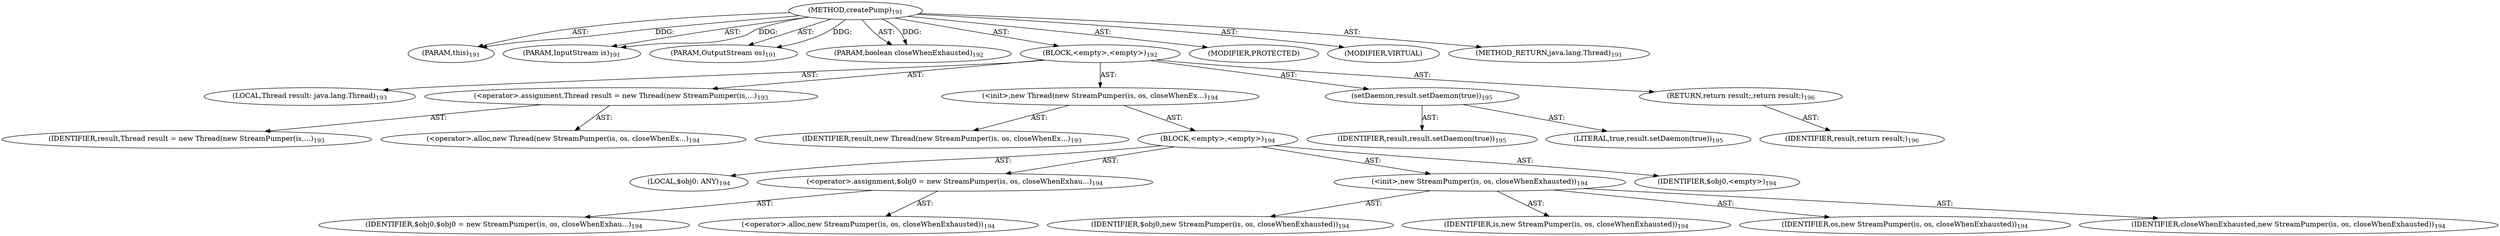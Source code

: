 digraph "createPump" {  
"111669149710" [label = <(METHOD,createPump)<SUB>191</SUB>> ]
"115964117021" [label = <(PARAM,this)<SUB>191</SUB>> ]
"115964117022" [label = <(PARAM,InputStream is)<SUB>191</SUB>> ]
"115964117023" [label = <(PARAM,OutputStream os)<SUB>191</SUB>> ]
"115964117024" [label = <(PARAM,boolean closeWhenExhausted)<SUB>192</SUB>> ]
"25769803807" [label = <(BLOCK,&lt;empty&gt;,&lt;empty&gt;)<SUB>192</SUB>> ]
"94489280512" [label = <(LOCAL,Thread result: java.lang.Thread)<SUB>193</SUB>> ]
"30064771125" [label = <(&lt;operator&gt;.assignment,Thread result = new Thread(new StreamPumper(is,...)<SUB>193</SUB>> ]
"68719476787" [label = <(IDENTIFIER,result,Thread result = new Thread(new StreamPumper(is,...)<SUB>193</SUB>> ]
"30064771126" [label = <(&lt;operator&gt;.alloc,new Thread(new StreamPumper(is, os, closeWhenEx...)<SUB>194</SUB>> ]
"30064771127" [label = <(&lt;init&gt;,new Thread(new StreamPumper(is, os, closeWhenEx...)<SUB>194</SUB>> ]
"68719476788" [label = <(IDENTIFIER,result,new Thread(new StreamPumper(is, os, closeWhenEx...)<SUB>193</SUB>> ]
"25769803808" [label = <(BLOCK,&lt;empty&gt;,&lt;empty&gt;)<SUB>194</SUB>> ]
"94489280513" [label = <(LOCAL,$obj0: ANY)<SUB>194</SUB>> ]
"30064771128" [label = <(&lt;operator&gt;.assignment,$obj0 = new StreamPumper(is, os, closeWhenExhau...)<SUB>194</SUB>> ]
"68719476789" [label = <(IDENTIFIER,$obj0,$obj0 = new StreamPumper(is, os, closeWhenExhau...)<SUB>194</SUB>> ]
"30064771129" [label = <(&lt;operator&gt;.alloc,new StreamPumper(is, os, closeWhenExhausted))<SUB>194</SUB>> ]
"30064771130" [label = <(&lt;init&gt;,new StreamPumper(is, os, closeWhenExhausted))<SUB>194</SUB>> ]
"68719476790" [label = <(IDENTIFIER,$obj0,new StreamPumper(is, os, closeWhenExhausted))<SUB>194</SUB>> ]
"68719476791" [label = <(IDENTIFIER,is,new StreamPumper(is, os, closeWhenExhausted))<SUB>194</SUB>> ]
"68719476792" [label = <(IDENTIFIER,os,new StreamPumper(is, os, closeWhenExhausted))<SUB>194</SUB>> ]
"68719476793" [label = <(IDENTIFIER,closeWhenExhausted,new StreamPumper(is, os, closeWhenExhausted))<SUB>194</SUB>> ]
"68719476794" [label = <(IDENTIFIER,$obj0,&lt;empty&gt;)<SUB>194</SUB>> ]
"30064771131" [label = <(setDaemon,result.setDaemon(true))<SUB>195</SUB>> ]
"68719476795" [label = <(IDENTIFIER,result,result.setDaemon(true))<SUB>195</SUB>> ]
"90194313223" [label = <(LITERAL,true,result.setDaemon(true))<SUB>195</SUB>> ]
"146028888067" [label = <(RETURN,return result;,return result;)<SUB>196</SUB>> ]
"68719476796" [label = <(IDENTIFIER,result,return result;)<SUB>196</SUB>> ]
"133143986210" [label = <(MODIFIER,PROTECTED)> ]
"133143986211" [label = <(MODIFIER,VIRTUAL)> ]
"128849018894" [label = <(METHOD_RETURN,java.lang.Thread)<SUB>191</SUB>> ]
  "111669149710" -> "115964117021"  [ label = "AST: "] 
  "111669149710" -> "115964117022"  [ label = "AST: "] 
  "111669149710" -> "115964117023"  [ label = "AST: "] 
  "111669149710" -> "115964117024"  [ label = "AST: "] 
  "111669149710" -> "25769803807"  [ label = "AST: "] 
  "111669149710" -> "133143986210"  [ label = "AST: "] 
  "111669149710" -> "133143986211"  [ label = "AST: "] 
  "111669149710" -> "128849018894"  [ label = "AST: "] 
  "25769803807" -> "94489280512"  [ label = "AST: "] 
  "25769803807" -> "30064771125"  [ label = "AST: "] 
  "25769803807" -> "30064771127"  [ label = "AST: "] 
  "25769803807" -> "30064771131"  [ label = "AST: "] 
  "25769803807" -> "146028888067"  [ label = "AST: "] 
  "30064771125" -> "68719476787"  [ label = "AST: "] 
  "30064771125" -> "30064771126"  [ label = "AST: "] 
  "30064771127" -> "68719476788"  [ label = "AST: "] 
  "30064771127" -> "25769803808"  [ label = "AST: "] 
  "25769803808" -> "94489280513"  [ label = "AST: "] 
  "25769803808" -> "30064771128"  [ label = "AST: "] 
  "25769803808" -> "30064771130"  [ label = "AST: "] 
  "25769803808" -> "68719476794"  [ label = "AST: "] 
  "30064771128" -> "68719476789"  [ label = "AST: "] 
  "30064771128" -> "30064771129"  [ label = "AST: "] 
  "30064771130" -> "68719476790"  [ label = "AST: "] 
  "30064771130" -> "68719476791"  [ label = "AST: "] 
  "30064771130" -> "68719476792"  [ label = "AST: "] 
  "30064771130" -> "68719476793"  [ label = "AST: "] 
  "30064771131" -> "68719476795"  [ label = "AST: "] 
  "30064771131" -> "90194313223"  [ label = "AST: "] 
  "146028888067" -> "68719476796"  [ label = "AST: "] 
  "111669149710" -> "115964117021"  [ label = "DDG: "] 
  "111669149710" -> "115964117022"  [ label = "DDG: "] 
  "111669149710" -> "115964117023"  [ label = "DDG: "] 
  "111669149710" -> "115964117024"  [ label = "DDG: "] 
}
